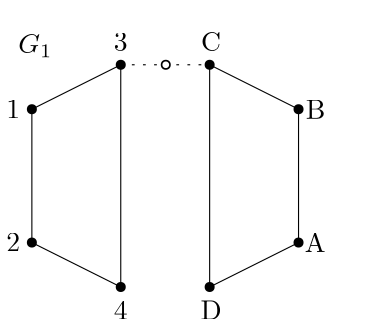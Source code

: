 <?xml version="1.0"?>
<!DOCTYPE ipe SYSTEM "ipe.dtd">
<ipe version="70005" creator="Ipe 7.0.14">
<info created="D:20140514134124" modified="D:20141003101053"/>
<ipestyle name="basic">
<symbol name="arrow/arc(spx)">
<path stroke="sym-stroke" fill="sym-stroke" pen="sym-pen">
0 0 m
-1 0.333 l
-1 -0.333 l
h
</path>
</symbol>
<symbol name="arrow/farc(spx)">
<path stroke="sym-stroke" fill="white" pen="sym-pen">
0 0 m
-1 0.333 l
-1 -0.333 l
h
</path>
</symbol>
<symbol name="mark/circle(sx)" transformations="translations">
<path fill="sym-stroke">
0.6 0 0 0.6 0 0 e
0.4 0 0 0.4 0 0 e
</path>
</symbol>
<symbol name="mark/disk(sx)" transformations="translations">
<path fill="sym-stroke">
0.6 0 0 0.6 0 0 e
</path>
</symbol>
<symbol name="mark/fdisk(sfx)" transformations="translations">
<group>
<path fill="sym-fill">
0.5 0 0 0.5 0 0 e
</path>
<path fill="sym-stroke" fillrule="eofill">
0.6 0 0 0.6 0 0 e
0.4 0 0 0.4 0 0 e
</path>
</group>
</symbol>
<symbol name="mark/box(sx)" transformations="translations">
<path fill="sym-stroke" fillrule="eofill">
-0.6 -0.6 m
0.6 -0.6 l
0.6 0.6 l
-0.6 0.6 l
h
-0.4 -0.4 m
0.4 -0.4 l
0.4 0.4 l
-0.4 0.4 l
h
</path>
</symbol>
<symbol name="mark/square(sx)" transformations="translations">
<path fill="sym-stroke">
-0.6 -0.6 m
0.6 -0.6 l
0.6 0.6 l
-0.6 0.6 l
h
</path>
</symbol>
<symbol name="mark/fsquare(sfx)" transformations="translations">
<group>
<path fill="sym-fill">
-0.5 -0.5 m
0.5 -0.5 l
0.5 0.5 l
-0.5 0.5 l
h
</path>
<path fill="sym-stroke" fillrule="eofill">
-0.6 -0.6 m
0.6 -0.6 l
0.6 0.6 l
-0.6 0.6 l
h
-0.4 -0.4 m
0.4 -0.4 l
0.4 0.4 l
-0.4 0.4 l
h
</path>
</group>
</symbol>
<symbol name="mark/cross(sx)" transformations="translations">
<group>
<path fill="sym-stroke">
-0.43 -0.57 m
0.57 0.43 l
0.43 0.57 l
-0.57 -0.43 l
h
</path>
<path fill="sym-stroke">
-0.43 0.57 m
0.57 -0.43 l
0.43 -0.57 l
-0.57 0.43 l
h
</path>
</group>
</symbol>
<symbol name="arrow/fnormal(spx)">
<path stroke="sym-stroke" fill="white" pen="sym-pen">
0 0 m
-1 0.333 l
-1 -0.333 l
h
</path>
</symbol>
<symbol name="arrow/pointed(spx)">
<path stroke="sym-stroke" fill="sym-stroke" pen="sym-pen">
0 0 m
-1 0.333 l
-0.8 0 l
-1 -0.333 l
h
</path>
</symbol>
<symbol name="arrow/fpointed(spx)">
<path stroke="sym-stroke" fill="white" pen="sym-pen">
0 0 m
-1 0.333 l
-0.8 0 l
-1 -0.333 l
h
</path>
</symbol>
<symbol name="arrow/linear(spx)">
<path stroke="sym-stroke" pen="sym-pen">
-1 0.333 m
0 0 l
-1 -0.333 l
</path>
</symbol>
<symbol name="arrow/fdouble(spx)">
<path stroke="sym-stroke" fill="white" pen="sym-pen">
0 0 m
-1 0.333 l
-1 -0.333 l
h
-1 0 m
-2 0.333 l
-2 -0.333 l
h
</path>
</symbol>
<symbol name="arrow/double(spx)">
<path stroke="sym-stroke" fill="sym-stroke" pen="sym-pen">
0 0 m
-1 0.333 l
-1 -0.333 l
h
-1 0 m
-2 0.333 l
-2 -0.333 l
h
</path>
</symbol>
<pen name="heavier" value="0.8"/>
<pen name="fat" value="1.2"/>
<pen name="ultrafat" value="2"/>
<symbolsize name="large" value="5"/>
<symbolsize name="small" value="2"/>
<symbolsize name="tiny" value="1.1"/>
<arrowsize name="large" value="10"/>
<arrowsize name="small" value="5"/>
<arrowsize name="tiny" value="3"/>
<color name="red" value="1 0 0"/>
<color name="green" value="0 1 0"/>
<color name="blue" value="0 0 1"/>
<color name="yellow" value="1 1 0"/>
<color name="orange" value="1 0.647 0"/>
<color name="gold" value="1 0.843 0"/>
<color name="purple" value="0.627 0.125 0.941"/>
<color name="gray" value="0.745"/>
<color name="brown" value="0.647 0.165 0.165"/>
<color name="navy" value="0 0 0.502"/>
<color name="pink" value="1 0.753 0.796"/>
<color name="seagreen" value="0.18 0.545 0.341"/>
<color name="turquoise" value="0.251 0.878 0.816"/>
<color name="violet" value="0.933 0.51 0.933"/>
<color name="darkblue" value="0 0 0.545"/>
<color name="darkcyan" value="0 0.545 0.545"/>
<color name="darkgray" value="0.663"/>
<color name="darkgreen" value="0 0.392 0"/>
<color name="darkmagenta" value="0.545 0 0.545"/>
<color name="darkorange" value="1 0.549 0"/>
<color name="darkred" value="0.545 0 0"/>
<color name="lightblue" value="0.678 0.847 0.902"/>
<color name="lightcyan" value="0.878 1 1"/>
<color name="lightgray" value="0.827"/>
<color name="lightgreen" value="0.565 0.933 0.565"/>
<color name="lightyellow" value="1 1 0.878"/>
<dashstyle name="dashed" value="[4] 0"/>
<dashstyle name="dotted" value="[1 3] 0"/>
<dashstyle name="dash dotted" value="[4 2 1 2] 0"/>
<dashstyle name="dash dot dotted" value="[4 2 1 2 1 2] 0"/>
<textsize name="large" value="\large"/>
<textsize name="Large" value="\Large"/>
<textsize name="LARGE" value="\LARGE"/>
<textsize name="huge" value="\huge"/>
<textsize name="Huge" value="\Huge"/>
<textsize name="small" value="\small"/>
<textsize name="footnote" value="\footnotesize"/>
<textsize name="tiny" value="\tiny"/>
<textstyle name="center" begin="\begin{center}" end="\end{center}"/>
<textstyle name="itemize" begin="\begin{itemize}" end="\end{itemize}"/>
<textstyle name="item" begin="\begin{itemize}\item{}" end="\end{itemize}"/>
<gridsize name="4 pts" value="4"/>
<gridsize name="8 pts (~3 mm)" value="8"/>
<gridsize name="16 pts (~6 mm)" value="16"/>
<gridsize name="32 pts (~12 mm)" value="32"/>
<gridsize name="10 pts (~3.5 mm)" value="10"/>
<gridsize name="20 pts (~7 mm)" value="20"/>
<gridsize name="14 pts (~5 mm)" value="14"/>
<gridsize name="28 pts (~10 mm)" value="28"/>
<gridsize name="56 pts (~20 mm)" value="56"/>
<anglesize name="90 deg" value="90"/>
<anglesize name="60 deg" value="60"/>
<anglesize name="45 deg" value="45"/>
<anglesize name="30 deg" value="30"/>
<anglesize name="22.5 deg" value="22.5"/>
<tiling name="falling" angle="-60" step="4" width="1"/>
<tiling name="rising" angle="30" step="4" width="1"/>
</ipestyle>
<page>
<layer name="common"/>
<layer name="alpha"/>
<layer name="beta"/>
<layer name="gamma"/>
<view layers="common alpha" active="alpha"/>
<view layers="common beta" active="beta"/>
<view layers="gamma" active="gamma"/>
<path layer="gamma" stroke="black" dash="dotted">
160 704 m
160 736
192 736 s
</path>
<path layer="common" stroke="black">
160 752 m
128 736 l
128 688 l
160 672 l
160 752 l
</path>
<path layer="alpha" stroke="black">
192 752 m
192 672 l
224 688 l
224 736 l
192 752 l
</path>
<use layer="common" name="mark/disk(sx)" pos="160 752" size="normal" stroke="black"/>
<use name="mark/disk(sx)" pos="128 736" size="normal" stroke="black"/>
<use name="mark/disk(sx)" pos="128 688" size="normal" stroke="black"/>
<use name="mark/disk(sx)" pos="160 672" size="normal" stroke="black"/>
<use layer="alpha" name="mark/disk(sx)" pos="192 672" size="normal" stroke="black"/>
<use name="mark/disk(sx)" pos="224 688" size="normal" stroke="black"/>
<use name="mark/disk(sx)" pos="224 736" size="normal" stroke="black"/>
<use name="mark/disk(sx)" pos="192 752" size="normal" stroke="black"/>
<text layer="common" matrix="1 0 0 1 6.81451 0" transformations="translations" pos="112 736" stroke="black" type="label" width="4.981" height="6.42" depth="0" valign="center">1</text>
<text matrix="1 0 0 1 6.81451 0" transformations="translations" pos="112 688" stroke="black" type="label" width="4.981" height="6.42" depth="0" valign="center">2</text>
<text matrix="1 0 0 1 0 -11.0459" transformations="translations" pos="160 768" stroke="black" type="label" width="4.981" height="6.42" depth="0" halign="center" valign="baseline">3</text>
<text matrix="1 0 0 1 0 4.33651" transformations="translations" pos="160 656" stroke="black" type="label" width="4.981" height="6.42" depth="0" halign="center" valign="baseline">4</text>
<text layer="alpha" matrix="-1 0 0 1 345.684 -0.00014737" transformations="translations" pos="112 736" stroke="black" type="label" width="7.057" height="6.808" depth="0" halign="right" valign="center">B</text>
<text matrix="-1 0 0 1 345.684 -0.00014737" transformations="translations" pos="112 688" stroke="black" type="label" width="7.472" height="6.808" depth="0" halign="right" valign="center">A</text>
<text matrix="-1 0 0 1 352.498 -11.046" transformations="translations" pos="160 768" stroke="black" type="label" width="7.195" height="6.808" depth="0" halign="center" valign="baseline">C</text>
<text matrix="-1 0 0 1 352.498 4.33636" transformations="translations" pos="160 656" stroke="black" type="label" width="7.61" height="6.808" depth="0" halign="center" valign="baseline">D</text>
<path layer="beta" stroke="black">
192 752 m
192 672 l
224 688 l
224 736 l
192 752 l
</path>
<use name="mark/disk(sx)" pos="192 672" size="normal" stroke="black"/>
<use name="mark/disk(sx)" pos="224 688" size="normal" stroke="black"/>
<use name="mark/disk(sx)" pos="224 736" size="normal" stroke="black"/>
<use name="mark/disk(sx)" pos="192 752" size="normal" stroke="black"/>
<text matrix="-1 0 0 1 345.684 -0.00014737" transformations="translations" pos="112 736" stroke="black" type="label" width="7.61" height="6.808" depth="0" halign="right" valign="center">D</text>
<text matrix="-1 0 0 1 345.684 -0.00014737" transformations="translations" pos="112 688" stroke="black" type="label" width="7.195" height="6.808" depth="0" halign="right" valign="center">C</text>
<text matrix="-1 0 0 1 345.029 -19.1939" transformations="translations" pos="160 768" stroke="black" type="label" width="7.472" height="6.808" depth="0" halign="center" valign="baseline">A</text>
<text matrix="-1 0 0 1 352.498 4.33636" transformations="translations" pos="160 656" stroke="black" type="label" width="7.057" height="6.808" depth="0" halign="center" valign="baseline">B</text>
<path layer="alpha" stroke="black" dash="dotted">
160 752 m
192 752 l
</path>
<use matrix="1 0 0 1 0.366569 -0.137978" name="mark/fdisk(sfx)" pos="175.839 752.138" size="normal" stroke="black" fill="white"/>
<path layer="beta" stroke="black" dash="dotted">
160 752 m
245.143 772.822 l
224 688 l
</path>
<use matrix="1 0 0 1 20.9391 -0.805351" name="mark/fdisk(sfx)" pos="224.204 773.627" size="normal" stroke="black" fill="white"/>
<path layer="gamma" matrix="1 0 0 1 0 -32" stroke="black">
16 0 0 16 144 736 e
</path>
<text matrix="1 0 0 1 13 -32" transformations="translations" pos="112 736" stroke="black" type="label" width="7.472" height="6.808" depth="0" halign="right" valign="center">A</text>
<text matrix="1 0 0 1 51 -32" transformations="translations" pos="112 736" stroke="black" type="label" width="7.195" height="6.808" depth="0" valign="center">C</text>
<text matrix="1 0 0 1 0 19" transformations="translations" pos="144 704" stroke="black" type="label" width="7.61" height="6.808" depth="0" halign="center" valign="bottom">D</text>
<use matrix="1 0 0 1 0 -32" name="mark/disk(sx)" pos="144 752" size="normal" stroke="black"/>
<use matrix="1 0 0 1 0 -32" name="mark/disk(sx)" pos="128 736" size="normal" stroke="black"/>
<use matrix="1 0 0 1 0 -32" name="mark/disk(sx)" pos="144 720" size="normal" stroke="black"/>
<use matrix="1 0 0 1 0 -32" name="mark/disk(sx)" pos="160 736" size="normal" stroke="black"/>
<path matrix="1 0 0 1 64 -32" stroke="black">
16 0 0 16 144 736 e
</path>
<text matrix="1 0 0 1 77 -32" transformations="translations" pos="112 736" stroke="black" type="label" width="4.981" height="6.42" depth="0" halign="right" valign="center">1</text>
<text matrix="1 0 0 1 115 -32" transformations="translations" pos="112 736" stroke="black" type="label" width="4.981" height="6.42" depth="0" valign="center">3</text>
<text matrix="1 0 0 1 64 19" transformations="translations" pos="144 704" stroke="black" type="label" width="4.981" height="6.42" depth="0" halign="center" valign="bottom">4</text>
<use matrix="1 0 0 1 64 -32" name="mark/disk(sx)" pos="144 752" size="normal" stroke="black"/>
<use matrix="1 0 0 1 64 -32" name="mark/disk(sx)" pos="128 736" size="normal" stroke="black"/>
<use matrix="1 0 0 1 64 -32" name="mark/disk(sx)" pos="144 720" size="normal" stroke="black"/>
<use matrix="1 0 0 1 64 -32" name="mark/disk(sx)" pos="160 736" size="normal" stroke="black"/>
<use matrix="1 0 0 1 -16 -32" name="mark/fdisk(sfx)" pos="208 768" size="normal" stroke="black" fill="white"/>
<path matrix="1 0 0 1 -16 -32" stroke="black" dash="dotted">
240 736 m
249.604 749.819
230.667 767.716
208 768 s
</path>
<text matrix="1 0 0 1 0 -19" transformations="translations" pos="144 704" stroke="black" type="label" width="7.057" height="6.808" depth="0" halign="center" valign="top">B</text>
<text matrix="1 0 0 1 64 -19" transformations="translations" pos="144 704" stroke="black" type="label" width="4.981" height="6.42" depth="0" halign="center" valign="top">2</text>
<text layer="alpha" matrix="1 0 0 1 3.57957 1.4715" transformations="translations" pos="119.491 754.723" stroke="black" type="label" width="12.302" height="6.812" depth="1.49" valign="baseline">$G_1$</text>
<text layer="beta" matrix="1 0 0 1 4.62424 1.68184" transformations="translations" pos="119.491 754.723" stroke="black" type="label" width="12.302" height="6.812" depth="1.49" valign="baseline">$G_2$</text>
<text layer="gamma" matrix="1 0 0 1 3.15274 -4.6246" transformations="translations" pos="119.491 754.723" stroke="black" type="label" width="6.517" height="6.816" depth="0.96" valign="baseline">$\mathcal G$</text>
</page>
</ipe>
